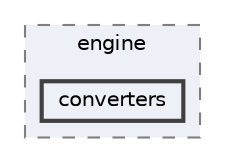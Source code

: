 digraph "techstorm/engine/converters"
{
 // LATEX_PDF_SIZE
  bgcolor="transparent";
  edge [fontname=Helvetica,fontsize=10,labelfontname=Helvetica,labelfontsize=10];
  node [fontname=Helvetica,fontsize=10,shape=box,height=0.2,width=0.4];
  compound=true
  subgraph clusterdir_f0215e67d3150ee964ca241625d804af {
    graph [ bgcolor="#edf0f7", pencolor="grey50", label="engine", fontname=Helvetica,fontsize=10 style="filled,dashed", URL="dir_f0215e67d3150ee964ca241625d804af.html",tooltip=""]
  dir_65c9655af00f7cac3de3b44a08bfb1ea [label="converters", fillcolor="#edf0f7", color="grey25", style="filled,bold", URL="dir_65c9655af00f7cac3de3b44a08bfb1ea.html",tooltip=""];
  }
}
